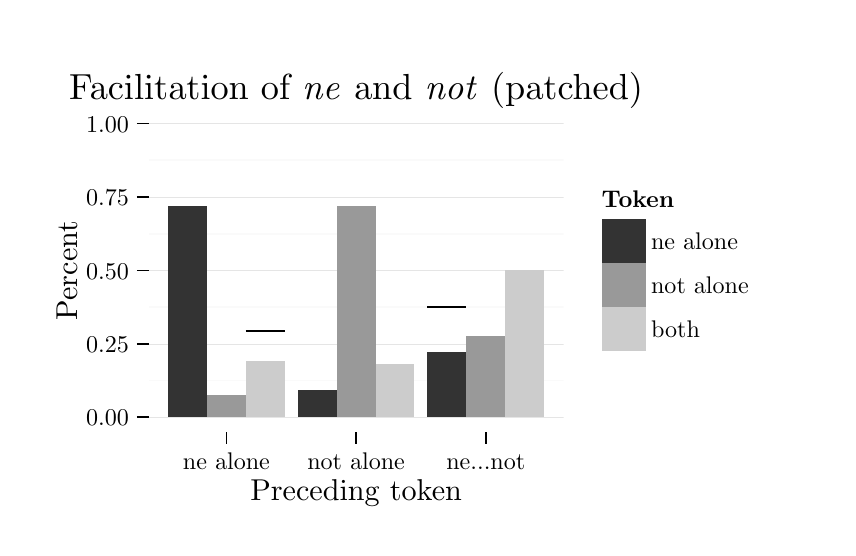 % Created by tikzDevice version 0.6.2-92-0ad2792 on 2013-07-31 01:59:30
% !TEX encoding = UTF-8 Unicode
\begin{tikzpicture}[x=1pt,y=1pt]
\definecolor[named]{fillColor}{rgb}{1.00,1.00,1.00}
\path[use as bounding box,fill=fillColor,fill opacity=0.00] (0,0) rectangle (289.08,180.67);
\begin{scope}
\path[clip] ( 43.70, 34.60) rectangle (193.65,151.31);
\definecolor[named]{drawColor}{rgb}{0.98,0.98,0.98}

\path[draw=drawColor,line width= 0.6pt,line join=round] ( 43.70, 53.17) --
	(193.65, 53.17);

\path[draw=drawColor,line width= 0.6pt,line join=round] ( 43.70, 79.69) --
	(193.65, 79.69);

\path[draw=drawColor,line width= 0.6pt,line join=round] ( 43.70,106.22) --
	(193.65,106.22);

\path[draw=drawColor,line width= 0.6pt,line join=round] ( 43.70,132.74) --
	(193.65,132.74);
\definecolor[named]{drawColor}{rgb}{0.90,0.90,0.90}

\path[draw=drawColor,line width= 0.2pt,line join=round] ( 43.70, 39.90) --
	(193.65, 39.90);

\path[draw=drawColor,line width= 0.2pt,line join=round] ( 43.70, 66.43) --
	(193.65, 66.43);

\path[draw=drawColor,line width= 0.2pt,line join=round] ( 43.70, 92.95) --
	(193.65, 92.95);

\path[draw=drawColor,line width= 0.2pt,line join=round] ( 43.70,119.48) --
	(193.65,119.48);

\path[draw=drawColor,line width= 0.2pt,line join=round] ( 43.70,146.00) --
	(193.65,146.00);
\definecolor[named]{fillColor}{rgb}{0.20,0.20,0.20}

\path[fill=fillColor] ( 50.73, 39.90) rectangle ( 64.79,116.40);
\definecolor[named]{fillColor}{rgb}{0.60,0.60,0.60}

\path[fill=fillColor] ( 64.79, 39.90) rectangle ( 78.84, 47.92);
\definecolor[named]{fillColor}{rgb}{0.80,0.80,0.80}

\path[fill=fillColor] ( 78.84, 39.90) rectangle ( 92.90, 60.26);
\definecolor[named]{fillColor}{rgb}{0.20,0.20,0.20}

\path[fill=fillColor] ( 97.59, 39.90) rectangle (111.65, 49.68);
\definecolor[named]{fillColor}{rgb}{0.60,0.60,0.60}

\path[fill=fillColor] (111.65, 39.90) rectangle (125.70,116.18);
\definecolor[named]{fillColor}{rgb}{0.80,0.80,0.80}

\path[fill=fillColor] (125.70, 39.90) rectangle (139.76, 58.97);
\definecolor[named]{fillColor}{rgb}{0.20,0.20,0.20}

\path[fill=fillColor] (144.45, 39.90) rectangle (158.51, 63.36);
\definecolor[named]{fillColor}{rgb}{0.60,0.60,0.60}

\path[fill=fillColor] (158.51, 39.90) rectangle (172.56, 69.37);
\definecolor[named]{fillColor}{rgb}{0.80,0.80,0.80}

\path[fill=fillColor] (172.56, 39.90) rectangle (186.62, 93.08);
\definecolor[named]{drawColor}{rgb}{0.00,0.00,0.00}

\path[draw=drawColor,line width= 0.6pt,line join=round] (144.45, 79.69) --
	(158.51, 79.69);

\path[draw=drawColor,line width= 0.6pt,line join=round] (151.48, 79.69) --
	(151.48, 79.69);

\path[draw=drawColor,line width= 0.6pt,line join=round] (144.45, 79.69) --
	(158.51, 79.69);

\path[draw=drawColor,line width= 0.6pt,line join=round] ( 78.84, 71.14) --
	( 92.90, 71.14);

\path[draw=drawColor,line width= 0.6pt,line join=round] ( 85.87, 71.14) --
	( 85.87, 71.14);

\path[draw=drawColor,line width= 0.6pt,line join=round] ( 78.84, 71.14) --
	( 92.90, 71.14);
\end{scope}
\begin{scope}
\path[clip] (  0.00,  0.00) rectangle (289.08,180.67);
\definecolor[named]{drawColor}{rgb}{0.00,0.00,0.00}

\node[text=drawColor,anchor=base east,inner sep=0pt, outer sep=0pt, scale=  0.87] at ( 36.59, 36.74) {0.00};

\node[text=drawColor,anchor=base east,inner sep=0pt, outer sep=0pt, scale=  0.87] at ( 36.59, 63.27) {0.25};

\node[text=drawColor,anchor=base east,inner sep=0pt, outer sep=0pt, scale=  0.87] at ( 36.59, 89.79) {0.50};

\node[text=drawColor,anchor=base east,inner sep=0pt, outer sep=0pt, scale=  0.87] at ( 36.59,116.32) {0.75};

\node[text=drawColor,anchor=base east,inner sep=0pt, outer sep=0pt, scale=  0.87] at ( 36.59,142.84) {1.00};
\end{scope}
\begin{scope}
\path[clip] (  0.00,  0.00) rectangle (289.08,180.67);
\definecolor[named]{drawColor}{rgb}{0.00,0.00,0.00}

\path[draw=drawColor,line width= 0.6pt,line join=round] ( 39.43, 39.90) --
	( 43.70, 39.90);

\path[draw=drawColor,line width= 0.6pt,line join=round] ( 39.43, 66.43) --
	( 43.70, 66.43);

\path[draw=drawColor,line width= 0.6pt,line join=round] ( 39.43, 92.95) --
	( 43.70, 92.95);

\path[draw=drawColor,line width= 0.6pt,line join=round] ( 39.43,119.48) --
	( 43.70,119.48);

\path[draw=drawColor,line width= 0.6pt,line join=round] ( 39.43,146.00) --
	( 43.70,146.00);
\end{scope}
\begin{scope}
\path[clip] (  0.00,  0.00) rectangle (289.08,180.67);
\definecolor[named]{drawColor}{rgb}{0.00,0.00,0.00}

\path[draw=drawColor,line width= 0.6pt,line join=round] ( 71.81, 30.33) --
	( 71.81, 34.60);

\path[draw=drawColor,line width= 0.6pt,line join=round] (118.67, 30.33) --
	(118.67, 34.60);

\path[draw=drawColor,line width= 0.6pt,line join=round] (165.54, 30.33) --
	(165.54, 34.60);
\end{scope}
\begin{scope}
\path[clip] (  0.00,  0.00) rectangle (289.08,180.67);
\definecolor[named]{drawColor}{rgb}{0.00,0.00,0.00}

\node[text=drawColor,anchor=base,inner sep=0pt, outer sep=0pt, scale=  0.87] at ( 71.81, 21.16) {ne alone};

\node[text=drawColor,anchor=base,inner sep=0pt, outer sep=0pt, scale=  0.87] at (118.67, 21.16) {not alone};

\node[text=drawColor,anchor=base,inner sep=0pt, outer sep=0pt, scale=  0.87] at (165.54, 21.16) {ne...not};
\end{scope}
\begin{scope}
\path[clip] (  0.00,  0.00) rectangle (289.08,180.67);
\definecolor[named]{drawColor}{rgb}{0.00,0.00,0.00}

\node[text=drawColor,anchor=base,inner sep=0pt, outer sep=0pt, scale=  1.09] at (118.67,  9.94) {Preceding token};
\end{scope}
\begin{scope}
\path[clip] (  0.00,  0.00) rectangle (289.08,180.67);
\definecolor[named]{drawColor}{rgb}{0.00,0.00,0.00}

\node[text=drawColor,rotate= 90.00,anchor=base,inner sep=0pt, outer sep=0pt, scale=  1.09] at ( 17.85, 92.95) {Percent};
\end{scope}
\begin{scope}
\path[clip] (  0.00,  0.00) rectangle (289.08,180.67);
\definecolor[named]{drawColor}{rgb}{0.00,0.00,0.00}

\node[text=drawColor,anchor=base west,inner sep=0pt, outer sep=0pt, scale=  0.87] at (207.39,115.67) {\bfseries Token};
\end{scope}
\begin{scope}
\path[clip] (  0.00,  0.00) rectangle (289.08,180.67);
\definecolor[named]{fillColor}{rgb}{0.20,0.20,0.20}

\path[fill=fillColor] (207.39, 95.80) rectangle (223.29,111.70);

\path[] (207.39, 95.80) --
	(223.29,111.70);
\end{scope}
\begin{scope}
\path[clip] (  0.00,  0.00) rectangle (289.08,180.67);
\definecolor[named]{fillColor}{rgb}{0.60,0.60,0.60}

\path[fill=fillColor] (207.39, 79.90) rectangle (223.29, 95.80);

\path[] (207.39, 79.90) --
	(223.29, 95.80);
\end{scope}
\begin{scope}
\path[clip] (  0.00,  0.00) rectangle (289.08,180.67);
\definecolor[named]{fillColor}{rgb}{0.80,0.80,0.80}

\path[fill=fillColor] (207.39, 64.00) rectangle (223.29, 79.90);

\path[] (207.39, 64.00) --
	(223.29, 79.90);
\end{scope}
\begin{scope}
\path[clip] (  0.00,  0.00) rectangle (289.08,180.67);
\definecolor[named]{drawColor}{rgb}{0.00,0.00,0.00}

\node[text=drawColor,anchor=base west,inner sep=0pt, outer sep=0pt, scale=  0.87] at (225.28,100.58) {ne alone};
\end{scope}
\begin{scope}
\path[clip] (  0.00,  0.00) rectangle (289.08,180.67);
\definecolor[named]{drawColor}{rgb}{0.00,0.00,0.00}

\node[text=drawColor,anchor=base west,inner sep=0pt, outer sep=0pt, scale=  0.87] at (225.28, 84.68) {not alone};
\end{scope}
\begin{scope}
\path[clip] (  0.00,  0.00) rectangle (289.08,180.67);
\definecolor[named]{drawColor}{rgb}{0.00,0.00,0.00}

\node[text=drawColor,anchor=base west,inner sep=0pt, outer sep=0pt, scale=  0.87] at (225.28, 68.78) {both};
\end{scope}
\begin{scope}
\path[clip] (  0.00,  0.00) rectangle (289.08,180.67);
\definecolor[named]{drawColor}{rgb}{0.00,0.00,0.00}

\node[text=drawColor,anchor=base,inner sep=0pt, outer sep=0pt, scale=  1.31] at (118.67,154.62) {Facilitation of \emph{ne} and \emph{not} (patched)};
\end{scope}
\end{tikzpicture}

